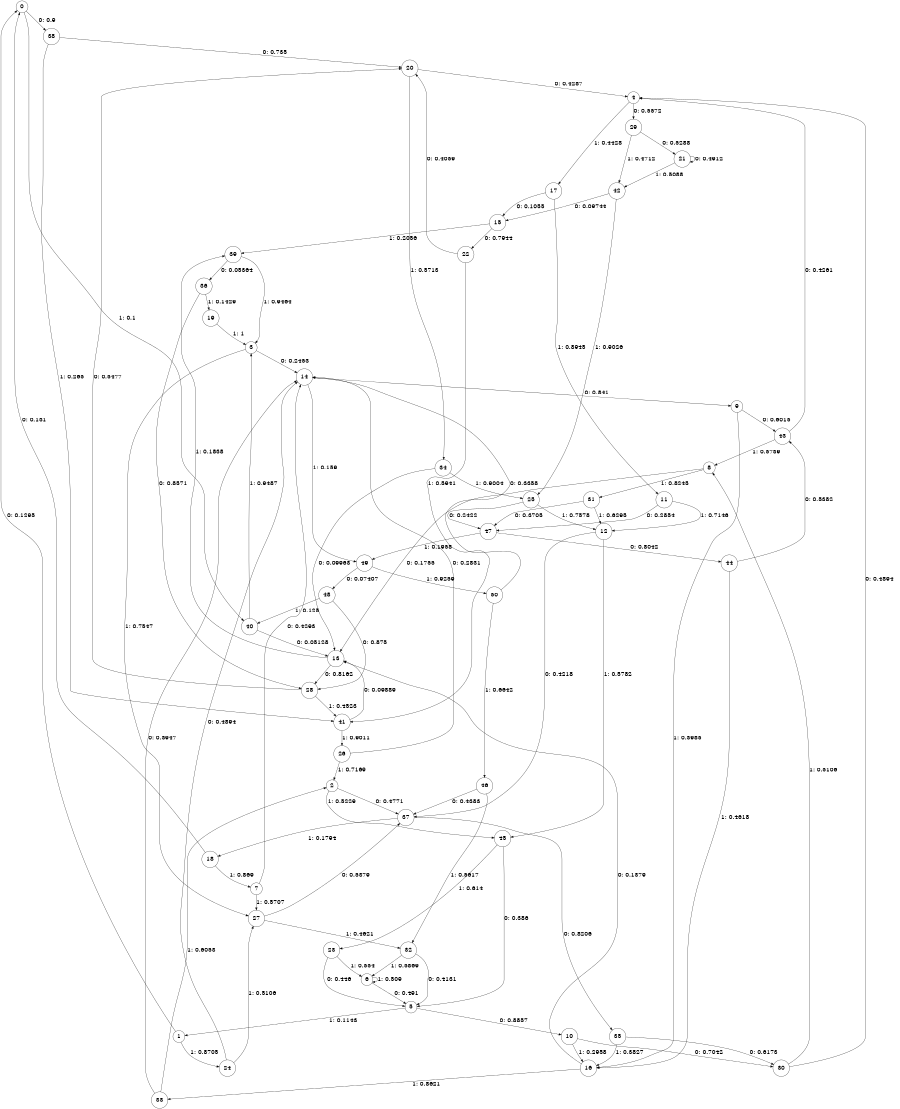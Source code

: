 digraph "ch23faceL7" {
size = "6,8.5";
ratio = "fill";
node [shape = circle];
node [fontsize = 24];
edge [fontsize = 24];
0 -> 38 [label = "0: 0.9      "];
0 -> 40 [label = "1: 0.1      "];
1 -> 0 [label = "0: 0.1295   "];
1 -> 24 [label = "1: 0.8705   "];
2 -> 37 [label = "0: 0.4771   "];
2 -> 45 [label = "1: 0.5229   "];
3 -> 14 [label = "0: 0.2453   "];
3 -> 27 [label = "1: 0.7547   "];
4 -> 29 [label = "0: 0.5572   "];
4 -> 17 [label = "1: 0.4428   "];
5 -> 10 [label = "0: 0.8857   "];
5 -> 1 [label = "1: 0.1143   "];
6 -> 5 [label = "0: 0.491    "];
6 -> 6 [label = "1: 0.509    "];
7 -> 14 [label = "0: 0.4293   "];
7 -> 27 [label = "1: 0.5707   "];
8 -> 13 [label = "0: 0.1755   "];
8 -> 31 [label = "1: 0.8245   "];
9 -> 43 [label = "0: 0.6015   "];
9 -> 16 [label = "1: 0.3985   "];
10 -> 30 [label = "0: 0.7042   "];
10 -> 16 [label = "1: 0.2958   "];
11 -> 47 [label = "0: 0.2854   "];
11 -> 12 [label = "1: 0.7146   "];
12 -> 37 [label = "0: 0.4218   "];
12 -> 45 [label = "1: 0.5782   "];
13 -> 28 [label = "0: 0.8162   "];
13 -> 39 [label = "1: 0.1838   "];
14 -> 9 [label = "0: 0.841    "];
14 -> 49 [label = "1: 0.159    "];
15 -> 22 [label = "0: 0.7944   "];
15 -> 39 [label = "1: 0.2056   "];
16 -> 13 [label = "0: 0.1379   "];
16 -> 33 [label = "1: 0.8621   "];
17 -> 15 [label = "0: 0.1055   "];
17 -> 11 [label = "1: 0.8945   "];
18 -> 0 [label = "0: 0.131    "];
18 -> 7 [label = "1: 0.869    "];
19 -> 3 [label = "1: 1        "];
20 -> 4 [label = "0: 0.4287   "];
20 -> 34 [label = "1: 0.5713   "];
21 -> 21 [label = "0: 0.4912   "];
21 -> 42 [label = "1: 0.5088   "];
22 -> 20 [label = "0: 0.4059   "];
22 -> 41 [label = "1: 0.5941   "];
23 -> 5 [label = "0: 0.446    "];
23 -> 6 [label = "1: 0.554    "];
24 -> 14 [label = "0: 0.4894   "];
24 -> 27 [label = "1: 0.5106   "];
25 -> 47 [label = "0: 0.2422   "];
25 -> 12 [label = "1: 0.7578   "];
26 -> 14 [label = "0: 0.2831   "];
26 -> 2 [label = "1: 0.7169   "];
27 -> 37 [label = "0: 0.5379   "];
27 -> 32 [label = "1: 0.4621   "];
28 -> 20 [label = "0: 0.5477   "];
28 -> 41 [label = "1: 0.4523   "];
29 -> 21 [label = "0: 0.5288   "];
29 -> 42 [label = "1: 0.4712   "];
30 -> 4 [label = "0: 0.4894   "];
30 -> 8 [label = "1: 0.5106   "];
31 -> 47 [label = "0: 0.3705   "];
31 -> 12 [label = "1: 0.6295   "];
32 -> 5 [label = "0: 0.4131   "];
32 -> 6 [label = "1: 0.5869   "];
33 -> 14 [label = "0: 0.3947   "];
33 -> 2 [label = "1: 0.6053   "];
34 -> 13 [label = "0: 0.09963  "];
34 -> 25 [label = "1: 0.9004   "];
35 -> 30 [label = "0: 0.6173   "];
35 -> 16 [label = "1: 0.3827   "];
36 -> 28 [label = "0: 0.8571   "];
36 -> 19 [label = "1: 0.1429   "];
37 -> 35 [label = "0: 0.8206   "];
37 -> 18 [label = "1: 0.1794   "];
38 -> 20 [label = "0: 0.735    "];
38 -> 41 [label = "1: 0.265    "];
39 -> 36 [label = "0: 0.05364  "];
39 -> 3 [label = "1: 0.9464   "];
40 -> 13 [label = "0: 0.05128  "];
40 -> 3 [label = "1: 0.9487   "];
41 -> 13 [label = "0: 0.09889  "];
41 -> 26 [label = "1: 0.9011   "];
42 -> 15 [label = "0: 0.09744  "];
42 -> 25 [label = "1: 0.9026   "];
43 -> 4 [label = "0: 0.4261   "];
43 -> 8 [label = "1: 0.5739   "];
44 -> 43 [label = "0: 0.5382   "];
44 -> 16 [label = "1: 0.4618   "];
45 -> 5 [label = "0: 0.386    "];
45 -> 23 [label = "1: 0.614    "];
46 -> 37 [label = "0: 0.4383   "];
46 -> 32 [label = "1: 0.5617   "];
47 -> 44 [label = "0: 0.8042   "];
47 -> 49 [label = "1: 0.1958   "];
48 -> 28 [label = "0: 0.875    "];
48 -> 40 [label = "1: 0.125    "];
49 -> 48 [label = "0: 0.07407  "];
49 -> 50 [label = "1: 0.9259   "];
50 -> 14 [label = "0: 0.3358   "];
50 -> 46 [label = "1: 0.6642   "];
}